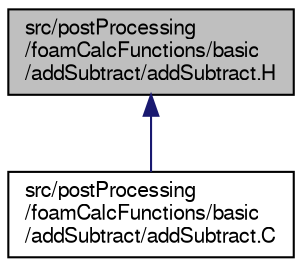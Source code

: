 digraph "src/postProcessing/foamCalcFunctions/basic/addSubtract/addSubtract.H"
{
  bgcolor="transparent";
  edge [fontname="FreeSans",fontsize="10",labelfontname="FreeSans",labelfontsize="10"];
  node [fontname="FreeSans",fontsize="10",shape=record];
  Node1 [label="src/postProcessing\l/foamCalcFunctions/basic\l/addSubtract/addSubtract.H",height=0.2,width=0.4,color="black", fillcolor="grey75", style="filled" fontcolor="black"];
  Node1 -> Node2 [dir="back",color="midnightblue",fontsize="10",style="solid",fontname="FreeSans"];
  Node2 [label="src/postProcessing\l/foamCalcFunctions/basic\l/addSubtract/addSubtract.C",height=0.2,width=0.4,color="black",URL="$a08670.html"];
}
